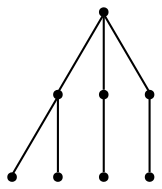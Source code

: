 graph {
  node [shape=point,comment="{\"directed\":false,\"doi\":\"10.1007/978-3-662-45803-7_5\",\"figure\":\"6 (2)\"}"]

  v0 [pos="1213.9251273208122,2593.55896845671"]
  v1 [pos="1267.2970152265075,2700.281675667429"]
  v2 [pos="1213.9251273208122,2646.9201948388704"]
  v3 [pos="1160.5533666634315,2486.8365156923883"]
  v4 [pos="1160.5533666634315,2540.1977420745493"]
  v5 [pos="1107.1814787577362,2326.7525820995083"]
  v6 [pos="1107.1814787577362,2380.113808481669"]
  v7 [pos="1107.1814787577362,2433.4752893102277"]

  v0 -- v1 [id="-1",pos="1213.9251273208122,2593.55896845671 1267.2970152265075,2700.281675667429 1267.2970152265075,2700.281675667429 1267.2970152265075,2700.281675667429"]
  v6 -- v7 [id="-18",pos="1107.1814787577362,2380.113808481669 1107.1814787577362,2433.4752893102277 1107.1814787577362,2433.4752893102277 1107.1814787577362,2433.4752893102277"]
  v5 -- v3 [id="-19",pos="1107.1814787577362,2326.7525820995083 1160.5533666634315,2486.8365156923883 1160.5533666634315,2486.8365156923883 1160.5533666634315,2486.8365156923883"]
  v5 -- v0 [id="-20",pos="1107.1814787577362,2326.7525820995083 1213.9251273208122,2593.55896845671 1213.9251273208122,2593.55896845671 1213.9251273208122,2593.55896845671"]
  v5 -- v6 [id="-21",pos="1107.1814787577362,2326.7525820995083 1107.1814787577362,2380.113808481669 1107.1814787577362,2380.113808481669 1107.1814787577362,2380.113808481669"]
  v3 -- v4 [id="-22",pos="1160.5533666634315,2486.8365156923883 1160.5533666634315,2540.1977420745493 1160.5533666634315,2540.1977420745493 1160.5533666634315,2540.1977420745493"]
  v0 -- v2 [id="-23",pos="1213.9251273208122,2593.55896845671 1213.9251273208122,2646.9201948388704 1213.9251273208122,2646.9201948388704 1213.9251273208122,2646.9201948388704"]
}